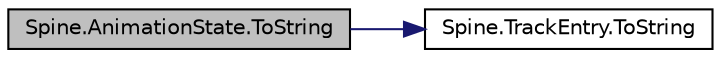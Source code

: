 digraph "Spine.AnimationState.ToString"
{
 // LATEX_PDF_SIZE
  edge [fontname="Helvetica",fontsize="10",labelfontname="Helvetica",labelfontsize="10"];
  node [fontname="Helvetica",fontsize="10",shape=record];
  rankdir="LR";
  Node1 [label="Spine.AnimationState.ToString",height=0.2,width=0.4,color="black", fillcolor="grey75", style="filled", fontcolor="black",tooltip=" "];
  Node1 -> Node2 [color="midnightblue",fontsize="10",style="solid",fontname="Helvetica"];
  Node2 [label="Spine.TrackEntry.ToString",height=0.2,width=0.4,color="black", fillcolor="white", style="filled",URL="$class_spine_1_1_track_entry.html#a8470c1b3b4cb0b601bbb5462af76d8df",tooltip=" "];
}
